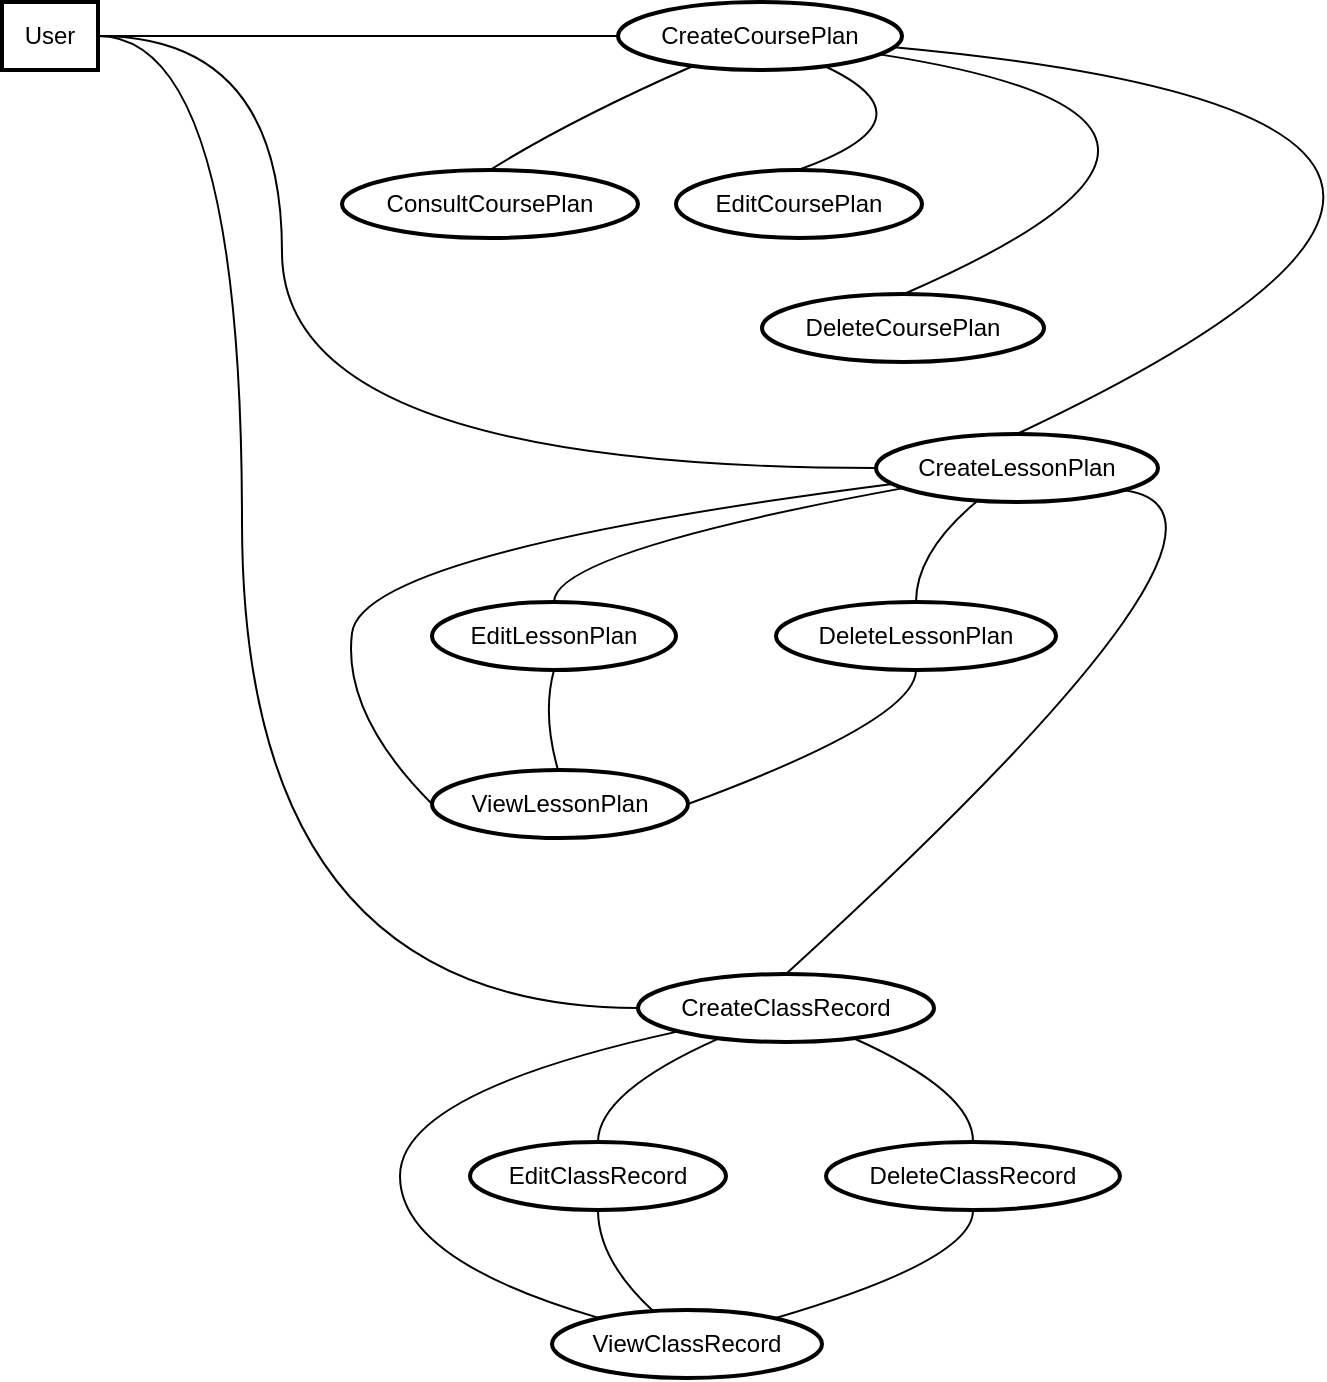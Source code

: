 <mxfile version="21.7.5" type="github">
  <diagram name="Página-1" id="dj67Tyl8nMNZxgGVUTct">
    <mxGraphModel dx="1600" dy="1292" grid="1" gridSize="10" guides="1" tooltips="1" connect="1" arrows="1" fold="1" page="1" pageScale="1" pageWidth="827" pageHeight="1169" math="0" shadow="0">
      <root>
        <mxCell id="0" />
        <mxCell id="1" parent="0" />
        <mxCell id="XcEX1Lqbg32o6JKE20Jy-30" style="edgeStyle=orthogonalEdgeStyle;rounded=0;orthogonalLoop=1;jettySize=auto;html=1;entryX=0;entryY=0.5;entryDx=0;entryDy=0;curved=1;endArrow=none;endFill=0;" edge="1" parent="1" source="2" target="7">
          <mxGeometry relative="1" as="geometry">
            <Array as="points">
              <mxPoint x="-70" y="101" />
              <mxPoint x="-70" y="317" />
            </Array>
          </mxGeometry>
        </mxCell>
        <mxCell id="XcEX1Lqbg32o6JKE20Jy-31" style="edgeStyle=orthogonalEdgeStyle;rounded=0;orthogonalLoop=1;jettySize=auto;html=1;entryX=0;entryY=0.5;entryDx=0;entryDy=0;curved=1;endArrow=none;endFill=0;" edge="1" parent="1" source="2" target="11">
          <mxGeometry relative="1" as="geometry">
            <Array as="points">
              <mxPoint x="-90" y="101" />
              <mxPoint x="-90" y="587" />
            </Array>
          </mxGeometry>
        </mxCell>
        <mxCell id="2" value="User" style="whiteSpace=wrap;strokeWidth=2;" parent="1" vertex="1">
          <mxGeometry x="-210" y="84" width="48" height="34" as="geometry" />
        </mxCell>
        <mxCell id="3" value="CreateCoursePlan" style="ellipse;whiteSpace=wrap;html=1;rounded=0;strokeColor=default;strokeWidth=2;fontFamily=Helvetica;fontSize=12;fontColor=default;fillColor=default;" parent="1" vertex="1">
          <mxGeometry x="98" y="84" width="142" height="34" as="geometry" />
        </mxCell>
        <mxCell id="4" value="ConsultCoursePlan" style="ellipse;whiteSpace=wrap;html=1;rounded=0;strokeColor=default;strokeWidth=2;fontFamily=Helvetica;fontSize=12;fontColor=default;fillColor=default;" parent="1" vertex="1">
          <mxGeometry x="-40" y="168" width="148" height="34" as="geometry" />
        </mxCell>
        <mxCell id="5" value="EditCoursePlan" style="ellipse;whiteSpace=wrap;html=1;rounded=0;strokeColor=default;strokeWidth=2;fontFamily=Helvetica;fontSize=12;fontColor=default;fillColor=default;" parent="1" vertex="1">
          <mxGeometry x="127" y="168" width="123" height="34" as="geometry" />
        </mxCell>
        <mxCell id="6" value="DeleteCoursePlan" style="ellipse;whiteSpace=wrap;html=1;rounded=0;strokeColor=default;strokeWidth=2;fontFamily=Helvetica;fontSize=12;fontColor=default;fillColor=default;" parent="1" vertex="1">
          <mxGeometry x="170" y="230" width="141" height="34" as="geometry" />
        </mxCell>
        <mxCell id="7" value="CreateLessonPlan" style="ellipse;whiteSpace=wrap;html=1;rounded=0;strokeColor=default;strokeWidth=2;fontFamily=Helvetica;fontSize=12;fontColor=default;fillColor=default;" parent="1" vertex="1">
          <mxGeometry x="227" y="300" width="141" height="34" as="geometry" />
        </mxCell>
        <mxCell id="8" value="ViewLessonPlan" style="ellipse;whiteSpace=wrap;html=1;rounded=0;strokeColor=default;strokeWidth=2;fontFamily=Helvetica;fontSize=12;fontColor=default;fillColor=default;" parent="1" vertex="1">
          <mxGeometry x="5" y="468" width="128" height="34" as="geometry" />
        </mxCell>
        <mxCell id="9" value="EditLessonPlan" style="ellipse;whiteSpace=wrap;html=1;rounded=0;strokeColor=default;strokeWidth=2;fontFamily=Helvetica;fontSize=12;fontColor=default;fillColor=default;" parent="1" vertex="1">
          <mxGeometry x="5" y="384" width="122" height="34" as="geometry" />
        </mxCell>
        <mxCell id="10" value="DeleteLessonPlan" style="ellipse;whiteSpace=wrap;html=1;rounded=0;strokeColor=default;strokeWidth=2;fontFamily=Helvetica;fontSize=12;fontColor=default;fillColor=default;" parent="1" vertex="1">
          <mxGeometry x="177" y="384" width="140" height="34" as="geometry" />
        </mxCell>
        <mxCell id="11" value="CreateClassRecord" style="ellipse;whiteSpace=wrap;html=1;rounded=0;strokeColor=default;strokeWidth=2;fontFamily=Helvetica;fontSize=12;fontColor=default;fillColor=default;" parent="1" vertex="1">
          <mxGeometry x="108" y="570" width="148" height="34" as="geometry" />
        </mxCell>
        <mxCell id="12" value="ViewClassRecord" style="ellipse;whiteSpace=wrap;html=1;rounded=0;strokeColor=default;strokeWidth=2;fontFamily=Helvetica;fontSize=12;fontColor=default;fillColor=default;" parent="1" vertex="1">
          <mxGeometry x="65" y="738" width="135" height="34" as="geometry" />
        </mxCell>
        <mxCell id="13" value="EditClassRecord" style="ellipse;whiteSpace=wrap;html=1;rounded=0;strokeColor=default;strokeWidth=2;fontFamily=Helvetica;fontSize=12;fontColor=default;fillColor=default;" parent="1" vertex="1">
          <mxGeometry x="24" y="654" width="128" height="34" as="geometry" />
        </mxCell>
        <mxCell id="14" value="DeleteClassRecord" style="ellipse;whiteSpace=wrap;html=1;rounded=0;strokeColor=default;strokeWidth=2;fontFamily=Helvetica;fontSize=12;fontColor=default;fillColor=default;" parent="1" vertex="1">
          <mxGeometry x="202" y="654" width="147" height="34" as="geometry" />
        </mxCell>
        <mxCell id="15" value="" style="curved=1;startArrow=none;endArrow=none;exitX=1;exitY=0.5;entryX=0;entryY=0.5;exitDx=0;exitDy=0;entryDx=0;entryDy=0;endFill=0;" parent="1" source="2" target="3" edge="1">
          <mxGeometry relative="1" as="geometry">
            <Array as="points" />
          </mxGeometry>
        </mxCell>
        <mxCell id="16" value="" style="curved=1;startArrow=none;endArrow=none;exitX=0.23;exitY=1;entryX=0.498;entryY=0;endFill=0;" parent="1" source="3" target="4" edge="1">
          <mxGeometry relative="1" as="geometry">
            <Array as="points">
              <mxPoint x="74" y="143" />
            </Array>
          </mxGeometry>
        </mxCell>
        <mxCell id="17" value="" style="curved=1;startArrow=none;endArrow=none;exitX=0.758;exitY=1;entryX=0.495;entryY=0;endFill=0;" parent="1" source="3" target="5" edge="1">
          <mxGeometry relative="1" as="geometry">
            <Array as="points">
              <mxPoint x="259" y="143" />
            </Array>
          </mxGeometry>
        </mxCell>
        <mxCell id="18" value="" style="curved=1;startArrow=none;endArrow=none;exitX=1.004;exitY=0.824;entryX=0.504;entryY=0;endFill=0;" parent="1" source="3" target="6" edge="1">
          <mxGeometry relative="1" as="geometry">
            <Array as="points">
              <mxPoint x="441" y="143" />
            </Array>
          </mxGeometry>
        </mxCell>
        <mxCell id="19" value="" style="curved=1;startArrow=none;endArrow=none;exitX=1.004;exitY=0.69;entryX=0.499;entryY=0;endFill=0;" parent="1" source="3" target="7" edge="1">
          <mxGeometry relative="1" as="geometry">
            <Array as="points">
              <mxPoint x="632" y="143" />
            </Array>
          </mxGeometry>
        </mxCell>
        <mxCell id="20" value="" style="curved=1;startArrow=none;endArrow=none;exitX=-0.002;exitY=0.766;entryX=0;entryY=0.5;endFill=0;entryDx=0;entryDy=0;" parent="1" source="7" target="8" edge="1">
          <mxGeometry relative="1" as="geometry">
            <Array as="points">
              <mxPoint x="-30" y="359" />
              <mxPoint x="-40" y="440" />
            </Array>
          </mxGeometry>
        </mxCell>
        <mxCell id="21" value="" style="curved=1;startArrow=none;endArrow=none;exitX=-0.002;exitY=0.877;entryX=0.499;entryY=0;endFill=0;" parent="1" source="7" target="9" edge="1">
          <mxGeometry relative="1" as="geometry">
            <Array as="points">
              <mxPoint x="66" y="359" />
            </Array>
          </mxGeometry>
        </mxCell>
        <mxCell id="22" value="" style="curved=1;startArrow=none;endArrow=none;exitX=0.354;exitY=1;entryX=0.499;entryY=0;endFill=0;" parent="1" source="7" target="10" edge="1">
          <mxGeometry relative="1" as="geometry">
            <Array as="points">
              <mxPoint x="247" y="359" />
            </Array>
          </mxGeometry>
        </mxCell>
        <mxCell id="23" value="" style="curved=1;startArrow=none;endArrow=none;exitX=0.499;exitY=1;entryX=0.49;entryY=0;endFill=0;" parent="1" source="9" target="8" edge="1">
          <mxGeometry relative="1" as="geometry">
            <Array as="points">
              <mxPoint x="60" y="440" />
            </Array>
          </mxGeometry>
        </mxCell>
        <mxCell id="24" value="" style="curved=1;startArrow=none;endArrow=none;exitX=0.499;exitY=1;entryX=1;entryY=0.5;endFill=0;entryDx=0;entryDy=0;" parent="1" source="10" target="8" edge="1">
          <mxGeometry relative="1" as="geometry">
            <Array as="points">
              <mxPoint x="247" y="443" />
            </Array>
          </mxGeometry>
        </mxCell>
        <mxCell id="25" value="" style="curved=1;startArrow=none;endArrow=none;exitX=0.999;exitY=0.936;entryX=0.501;entryY=0;endFill=0;" parent="1" source="7" target="11" edge="1">
          <mxGeometry relative="1" as="geometry">
            <Array as="points">
              <mxPoint x="435" y="339" />
            </Array>
          </mxGeometry>
        </mxCell>
        <mxCell id="26" value="" style="curved=1;startArrow=none;endArrow=none;exitX=0.001;exitY=0.973;entryX=0.071;entryY=0;endFill=0;" parent="1" source="11" target="12" edge="1">
          <mxGeometry relative="1" as="geometry">
            <Array as="points">
              <mxPoint x="-11" y="629" />
              <mxPoint x="-11" y="713" />
            </Array>
          </mxGeometry>
        </mxCell>
        <mxCell id="27" value="" style="curved=1;startArrow=none;endArrow=none;exitX=0.244;exitY=1;entryX=0.503;entryY=0;endFill=0;" parent="1" source="11" target="13" edge="1">
          <mxGeometry relative="1" as="geometry">
            <Array as="points">
              <mxPoint x="88" y="629" />
            </Array>
          </mxGeometry>
        </mxCell>
        <mxCell id="28" value="" style="curved=1;startArrow=none;endArrow=none;exitX=0.757;exitY=1;entryX=0.502;entryY=0;endFill=0;" parent="1" source="11" target="14" edge="1">
          <mxGeometry relative="1" as="geometry">
            <Array as="points">
              <mxPoint x="276" y="629" />
            </Array>
          </mxGeometry>
        </mxCell>
        <mxCell id="29" value="" style="curved=1;startArrow=none;endArrow=none;exitX=0.503;exitY=1;entryX=0.368;entryY=0;endFill=0;" parent="1" source="13" target="12" edge="1">
          <mxGeometry relative="1" as="geometry">
            <Array as="points">
              <mxPoint x="88" y="713" />
            </Array>
          </mxGeometry>
        </mxCell>
        <mxCell id="30" value="" style="curved=1;startArrow=none;endArrow=none;exitX=0.502;exitY=1;entryX=0.93;entryY=0;endFill=0;" parent="1" source="14" target="12" edge="1">
          <mxGeometry relative="1" as="geometry">
            <Array as="points">
              <mxPoint x="276" y="713" />
            </Array>
          </mxGeometry>
        </mxCell>
      </root>
    </mxGraphModel>
  </diagram>
</mxfile>
